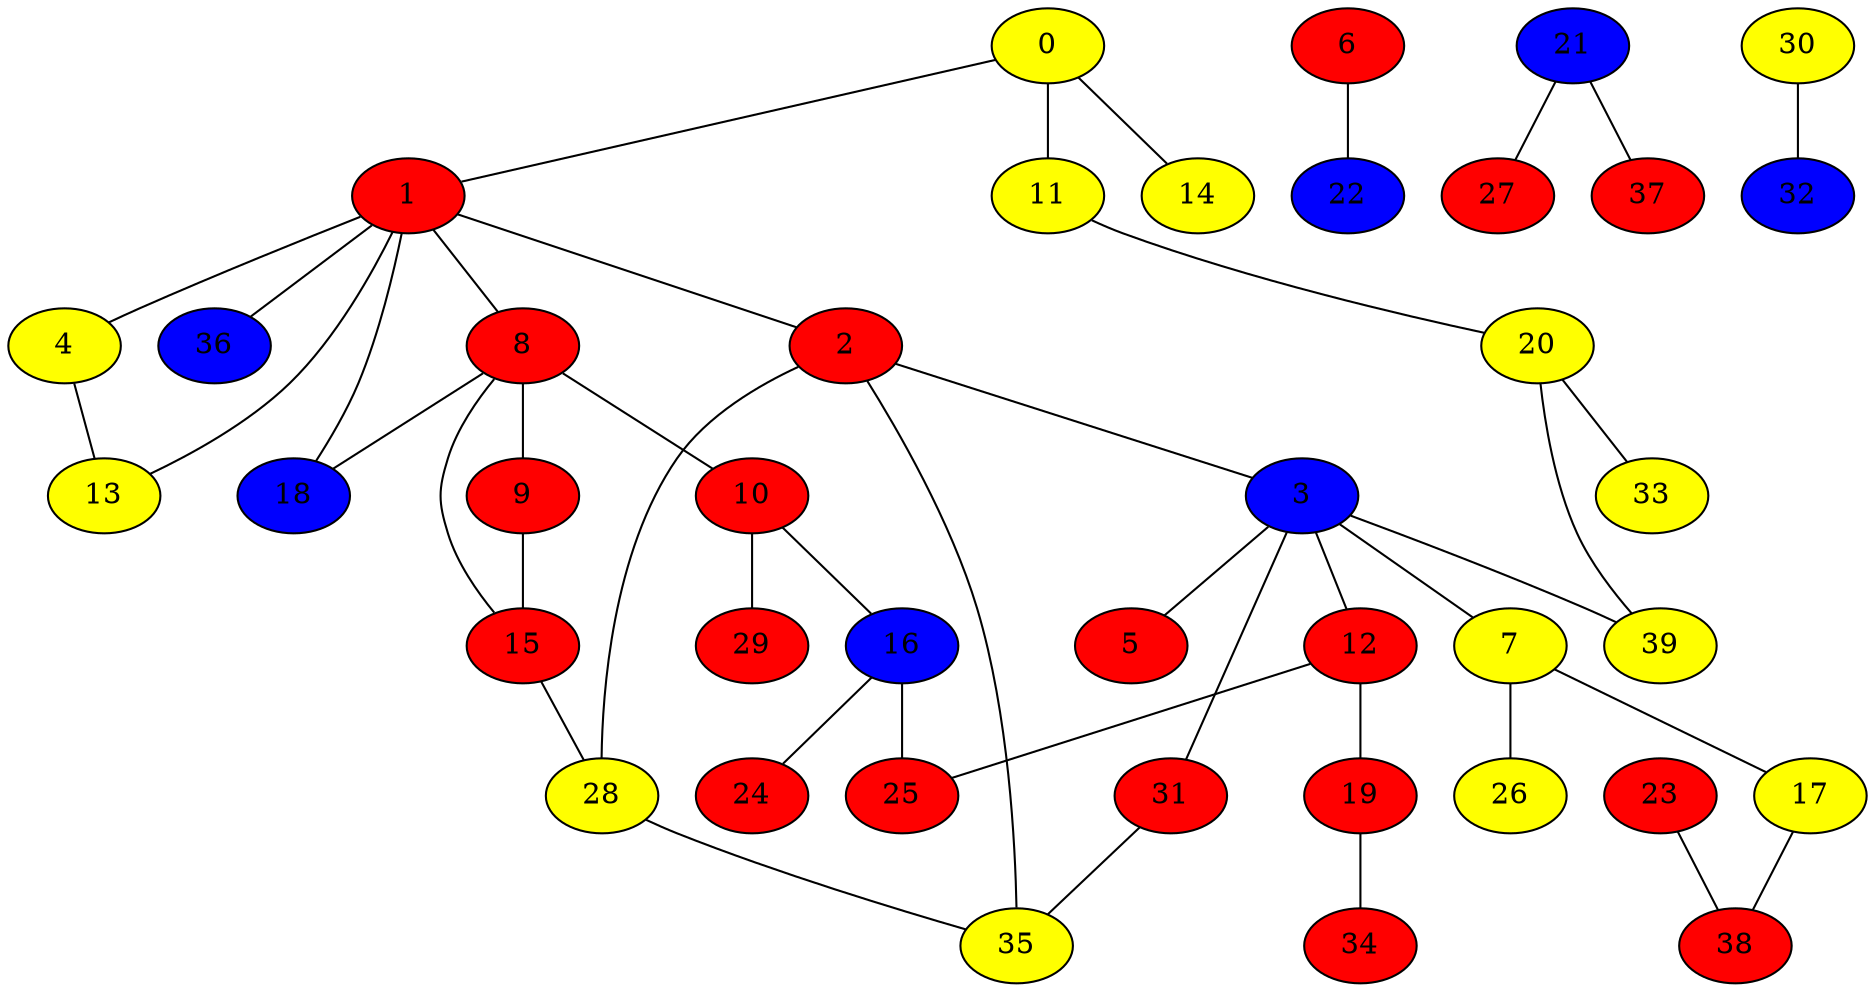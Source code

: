 graph {
0 [style = filled fillcolor = yellow];
1 [style = filled fillcolor = red];
2 [style = filled fillcolor = red];
3 [style = filled fillcolor = blue];
4 [style = filled fillcolor = yellow];
5 [style = filled fillcolor = red];
6 [style = filled fillcolor = red];
7 [style = filled fillcolor = yellow];
8 [style = filled fillcolor = red];
9 [style = filled fillcolor = red];
10 [style = filled fillcolor = red];
11 [style = filled fillcolor = yellow];
12 [style = filled fillcolor = red];
13 [style = filled fillcolor = yellow];
14 [style = filled fillcolor = yellow];
15 [style = filled fillcolor = red];
16 [style = filled fillcolor = blue];
17 [style = filled fillcolor = yellow];
18 [style = filled fillcolor = blue];
19 [style = filled fillcolor = red];
20 [style = filled fillcolor = yellow];
21 [style = filled fillcolor = blue];
22 [style = filled fillcolor = blue];
23 [style = filled fillcolor = red];
24 [style = filled fillcolor = red];
25 [style = filled fillcolor = red];
26 [style = filled fillcolor = yellow];
27 [style = filled fillcolor = red];
28 [style = filled fillcolor = yellow];
29 [style = filled fillcolor = red];
30 [style = filled fillcolor = yellow];
31 [style = filled fillcolor = red];
32 [style = filled fillcolor = blue];
33 [style = filled fillcolor = yellow];
34 [style = filled fillcolor = red];
35 [style = filled fillcolor = yellow];
36 [style = filled fillcolor = blue];
37 [style = filled fillcolor = red];
38 [style = filled fillcolor = red];
39 [style = filled fillcolor = yellow];
0 -- 1;
1 -- 2;
0 -- 14;
0 -- 11;
1 -- 4;
1 -- 8;
1 -- 13;
1 -- 18;
1 -- 36;
2 -- 3;
2 -- 28;
2 -- 35;
3 -- 5;
3 -- 7;
3 -- 12;
3 -- 31;
3 -- 39;
4 -- 13;
6 -- 22;
7 -- 17;
7 -- 26;
8 -- 9;
8 -- 10;
8 -- 15;
8 -- 18;
9 -- 15;
10 -- 16;
10 -- 29;
11 -- 20;
12 -- 19;
12 -- 25;
15 -- 28;
16 -- 24;
16 -- 25;
17 -- 38;
19 -- 34;
20 -- 33;
20 -- 39;
21 -- 27;
21 -- 37;
23 -- 38;
28 -- 35;
30 -- 32;
31 -- 35;
}
